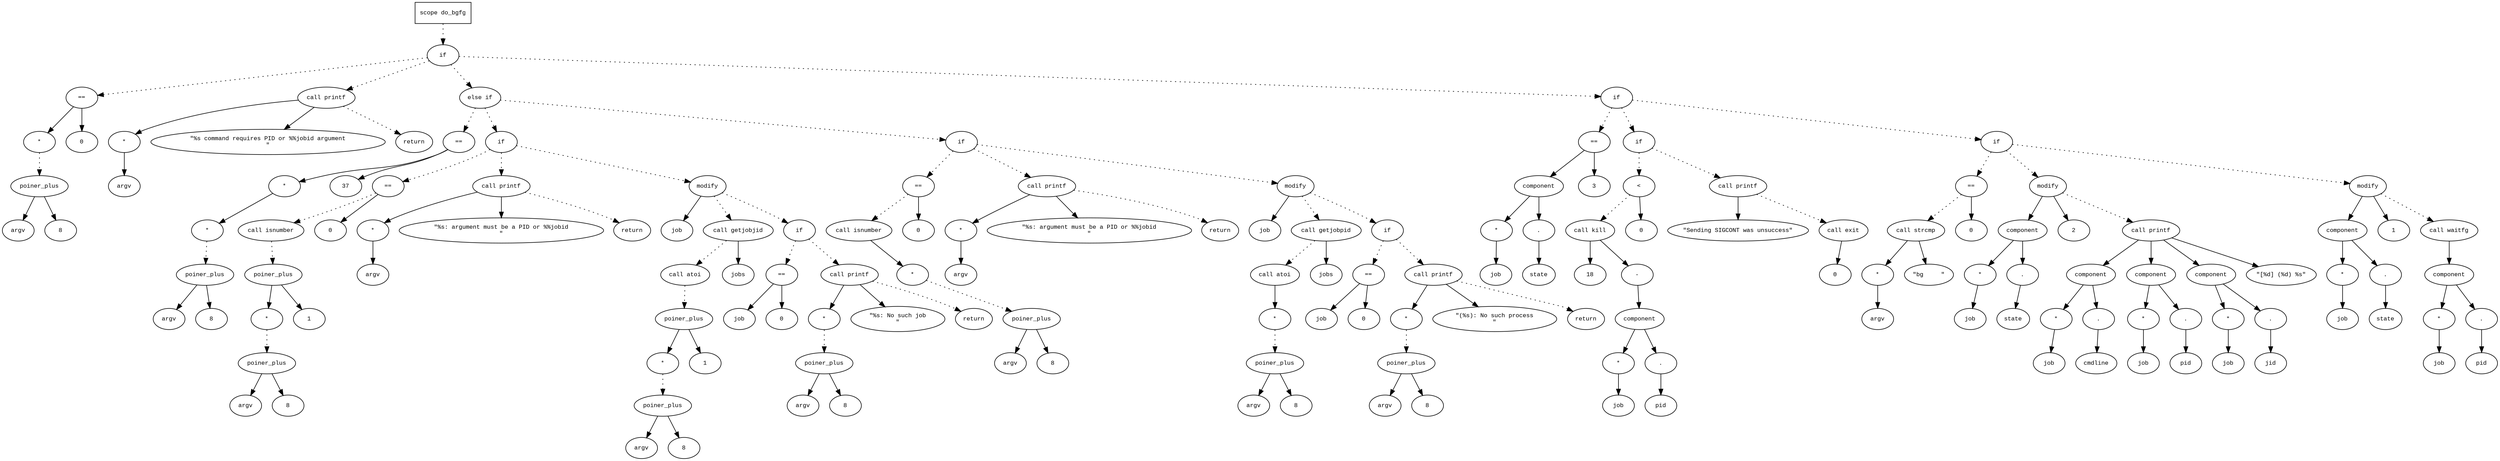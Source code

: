 digraph AST {
  graph [fontname="Times New Roman",fontsize=10];
  node  [fontname="Courier New",fontsize=10];
  edge  [fontname="Times New Roman",fontsize=10];

  node1 [label="scope do_bgfg",shape=box];
  node2 [label="if",shape=ellipse];
  node1 -> node2 [style=dotted];
  node3 [label="==",shape=ellipse];
  node4 [label="*",shape=ellipse];
  node5 [label="poiner_plus",shape=ellipse];
  node6 [label="argv",shape=ellipse];
  node5 -> node6;
  node7 [label="8",shape=ellipse];
  node5 -> node7;
  node4 -> node5 [style=dotted];
  node3 -> node4;
  node8 [label="0",shape=ellipse];
  node3 -> node8;
  node2 -> node3 [style=dotted];
  node9 [label="call printf",shape=ellipse];
  node10 [label="*",shape=ellipse];
  node11 [label="argv",shape=ellipse];
  node10 -> node11;
  node9 -> node10;
  node12 [label="\"%s command requires PID or %%jobid argument
\"",shape=ellipse];
  node9 -> node12;
  node2 -> node9 [style=dotted];
  node13 [label="return",shape=ellipse];
  node9 -> node13 [style=dotted];
  node14 [label="else if",shape=ellipse];
  node2 -> node14 [style=dotted];
  node15 [label="==",shape=ellipse];
  node16 [label="*",shape=ellipse];
  node17 [label="*",shape=ellipse];
  node18 [label="poiner_plus",shape=ellipse];
  node19 [label="argv",shape=ellipse];
  node18 -> node19;
  node20 [label="8",shape=ellipse];
  node18 -> node20;
  node17 -> node18 [style=dotted];
  node16 -> node17;
  node15 -> node16;
  node21 [label="37",shape=ellipse];
  node15 -> node21;
  node14 -> node15 [style=dotted];
  node22 [label="if",shape=ellipse];
  node14 -> node22 [style=dotted];
  node23 [label="==",shape=ellipse];
  node24 [label="call isnumber",shape=ellipse];
  node25 [label="poiner_plus",shape=ellipse];
  node26 [label="*",shape=ellipse];
  node27 [label="poiner_plus",shape=ellipse];
  node28 [label="argv",shape=ellipse];
  node27 -> node28;
  node29 [label="8",shape=ellipse];
  node27 -> node29;
  node26 -> node27 [style=dotted];
  node25 -> node26;
  node30 [label="1",shape=ellipse];
  node25 -> node30;
  node24 -> node25 [style=dotted];
  node23 -> node24 [style=dotted];
  node31 [label="0",shape=ellipse];
  node23 -> node31;
  node22 -> node23 [style=dotted];
  node32 [label="call printf",shape=ellipse];
  node33 [label="*",shape=ellipse];
  node34 [label="argv",shape=ellipse];
  node33 -> node34;
  node32 -> node33;
  node35 [label="\"%s: argument must be a PID or %%jobid
\"",shape=ellipse];
  node32 -> node35;
  node22 -> node32 [style=dotted];
  node36 [label="return",shape=ellipse];
  node32 -> node36 [style=dotted];
  node37 [label="modify",shape=ellipse];
  node38 [label="job",shape=ellipse];
  node37 -> node38;
  node39 [label="call getjobjid",shape=ellipse];
  node40 [label="call atoi",shape=ellipse];
  node41 [label="poiner_plus",shape=ellipse];
  node42 [label="*",shape=ellipse];
  node43 [label="poiner_plus",shape=ellipse];
  node44 [label="argv",shape=ellipse];
  node43 -> node44;
  node45 [label="8",shape=ellipse];
  node43 -> node45;
  node42 -> node43 [style=dotted];
  node41 -> node42;
  node46 [label="1",shape=ellipse];
  node41 -> node46;
  node40 -> node41 [style=dotted];
  node39 -> node40 [style=dotted];
  node47 [label="jobs",shape=ellipse];
  node39 -> node47;
  node37 -> node39 [style=dotted];
  node22 -> node37 [style=dotted];
  node48 [label="if",shape=ellipse];
  node37 -> node48 [style=dotted];
  node49 [label="==",shape=ellipse];
  node50 [label="job",shape=ellipse];
  node49 -> node50;
  node51 [label="0",shape=ellipse];
  node49 -> node51;
  node48 -> node49 [style=dotted];
  node52 [label="call printf",shape=ellipse];
  node53 [label="*",shape=ellipse];
  node54 [label="poiner_plus",shape=ellipse];
  node55 [label="argv",shape=ellipse];
  node54 -> node55;
  node56 [label="8",shape=ellipse];
  node54 -> node56;
  node53 -> node54 [style=dotted];
  node52 -> node53;
  node57 [label="\"%s: No such job
\"",shape=ellipse];
  node52 -> node57;
  node48 -> node52 [style=dotted];
  node58 [label="return",shape=ellipse];
  node52 -> node58 [style=dotted];
  node59 [label="if",shape=ellipse];
  node14 -> node59 [style=dotted];
  node60 [label="==",shape=ellipse];
  node61 [label="call isnumber",shape=ellipse];
  node62 [label="*",shape=ellipse];
  node63 [label="poiner_plus",shape=ellipse];
  node64 [label="argv",shape=ellipse];
  node63 -> node64;
  node65 [label="8",shape=ellipse];
  node63 -> node65;
  node62 -> node63 [style=dotted];
  node61 -> node62;
  node60 -> node61 [style=dotted];
  node66 [label="0",shape=ellipse];
  node60 -> node66;
  node59 -> node60 [style=dotted];
  node67 [label="call printf",shape=ellipse];
  node68 [label="*",shape=ellipse];
  node69 [label="argv",shape=ellipse];
  node68 -> node69;
  node67 -> node68;
  node70 [label="\"%s: argument must be a PID or %%jobid
\"",shape=ellipse];
  node67 -> node70;
  node59 -> node67 [style=dotted];
  node71 [label="return",shape=ellipse];
  node67 -> node71 [style=dotted];
  node72 [label="modify",shape=ellipse];
  node73 [label="job",shape=ellipse];
  node72 -> node73;
  node74 [label="call getjobpid",shape=ellipse];
  node75 [label="call atoi",shape=ellipse];
  node76 [label="*",shape=ellipse];
  node77 [label="poiner_plus",shape=ellipse];
  node78 [label="argv",shape=ellipse];
  node77 -> node78;
  node79 [label="8",shape=ellipse];
  node77 -> node79;
  node76 -> node77 [style=dotted];
  node75 -> node76;
  node74 -> node75 [style=dotted];
  node80 [label="jobs",shape=ellipse];
  node74 -> node80;
  node72 -> node74 [style=dotted];
  node59 -> node72 [style=dotted];
  node81 [label="if",shape=ellipse];
  node72 -> node81 [style=dotted];
  node82 [label="==",shape=ellipse];
  node83 [label="job",shape=ellipse];
  node82 -> node83;
  node84 [label="0",shape=ellipse];
  node82 -> node84;
  node81 -> node82 [style=dotted];
  node85 [label="call printf",shape=ellipse];
  node86 [label="*",shape=ellipse];
  node87 [label="poiner_plus",shape=ellipse];
  node88 [label="argv",shape=ellipse];
  node87 -> node88;
  node89 [label="8",shape=ellipse];
  node87 -> node89;
  node86 -> node87 [style=dotted];
  node85 -> node86;
  node90 [label="\"(%s): No such process
\"",shape=ellipse];
  node85 -> node90;
  node81 -> node85 [style=dotted];
  node91 [label="return",shape=ellipse];
  node85 -> node91 [style=dotted];
  node92 [label="if",shape=ellipse];
  node2 -> node92 [style=dotted];
  node93 [label="==",shape=ellipse];
  node94 [label="component",shape=ellipse];
  node93 -> node94;
  node95 [label="*",shape=ellipse];
  node96 [label="job",shape=ellipse];
  node95 -> node96;
  node94 -> node95;
  node97 [label=".",shape=ellipse];
  node94 -> node97;
  node98 [label="state",shape=ellipse];
  node97 -> node98;
  node99 [label="3",shape=ellipse];
  node93 -> node99;
  node92 -> node93 [style=dotted];
  node100 [label="if",shape=ellipse];
  node92 -> node100 [style=dotted];
  node101 [label="<",shape=ellipse];
  node102 [label="call kill",shape=ellipse];
  node103 [label="18",shape=ellipse];
  node102 -> node103;
  node104 [label="-",shape=ellipse];
  node105 [label="component",shape=ellipse];
  node104 -> node105;
  node106 [label="*",shape=ellipse];
  node107 [label="job",shape=ellipse];
  node106 -> node107;
  node105 -> node106;
  node108 [label=".",shape=ellipse];
  node105 -> node108;
  node109 [label="pid",shape=ellipse];
  node108 -> node109;
  node102 -> node104;
  node101 -> node102 [style=dotted];
  node110 [label="0",shape=ellipse];
  node101 -> node110;
  node100 -> node101 [style=dotted];
  node111 [label="call printf",shape=ellipse];
  node112 [label="\"Sending SIGCONT was unsuccess\"",shape=ellipse];
  node111 -> node112;
  node100 -> node111 [style=dotted];
  node113 [label="call exit",shape=ellipse];
  node114 [label="0",shape=ellipse];
  node113 -> node114;
  node111 -> node113 [style=dotted];
  node115 [label="if",shape=ellipse];
  node92 -> node115 [style=dotted];
  node116 [label="==",shape=ellipse];
  node117 [label="call strcmp",shape=ellipse];
  node118 [label="*",shape=ellipse];
  node119 [label="argv",shape=ellipse];
  node118 -> node119;
  node117 -> node118;
  node120 [label="\"bg     \"",shape=ellipse];
  node117 -> node120;
  node116 -> node117 [style=dotted];
  node121 [label="0",shape=ellipse];
  node116 -> node121;
  node115 -> node116 [style=dotted];
  node122 [label="modify",shape=ellipse];
  node123 [label="component",shape=ellipse];
  node122 -> node123;
  node124 [label="*",shape=ellipse];
  node125 [label="job",shape=ellipse];
  node124 -> node125;
  node123 -> node124;
  node126 [label=".",shape=ellipse];
  node123 -> node126;
  node127 [label="state",shape=ellipse];
  node126 -> node127;
  node128 [label="2",shape=ellipse];
  node122 -> node128;
  node115 -> node122 [style=dotted];
  node129 [label="call printf",shape=ellipse];
  node130 [label="component",shape=ellipse];
  node129 -> node130;
  node131 [label="*",shape=ellipse];
  node132 [label="job",shape=ellipse];
  node131 -> node132;
  node130 -> node131;
  node133 [label=".",shape=ellipse];
  node130 -> node133;
  node134 [label="cmdline",shape=ellipse];
  node133 -> node134;
  node135 [label="component",shape=ellipse];
  node129 -> node135;
  node136 [label="*",shape=ellipse];
  node137 [label="job",shape=ellipse];
  node136 -> node137;
  node135 -> node136;
  node138 [label=".",shape=ellipse];
  node135 -> node138;
  node139 [label="pid",shape=ellipse];
  node138 -> node139;
  node140 [label="component",shape=ellipse];
  node129 -> node140;
  node141 [label="*",shape=ellipse];
  node142 [label="job",shape=ellipse];
  node141 -> node142;
  node140 -> node141;
  node143 [label=".",shape=ellipse];
  node140 -> node143;
  node144 [label="jid",shape=ellipse];
  node143 -> node144;
  node145 [label="\"[%d] (%d) %s\"",shape=ellipse];
  node129 -> node145;
  node122 -> node129 [style=dotted];
  node146 [label="modify",shape=ellipse];
  node147 [label="component",shape=ellipse];
  node146 -> node147;
  node148 [label="*",shape=ellipse];
  node149 [label="job",shape=ellipse];
  node148 -> node149;
  node147 -> node148;
  node150 [label=".",shape=ellipse];
  node147 -> node150;
  node151 [label="state",shape=ellipse];
  node150 -> node151;
  node152 [label="1",shape=ellipse];
  node146 -> node152;
  node115 -> node146 [style=dotted];
  node153 [label="call waitfg",shape=ellipse];
  node154 [label="component",shape=ellipse];
  node153 -> node154;
  node155 [label="*",shape=ellipse];
  node156 [label="job",shape=ellipse];
  node155 -> node156;
  node154 -> node155;
  node157 [label=".",shape=ellipse];
  node154 -> node157;
  node158 [label="pid",shape=ellipse];
  node157 -> node158;
  node146 -> node153 [style=dotted];
} 